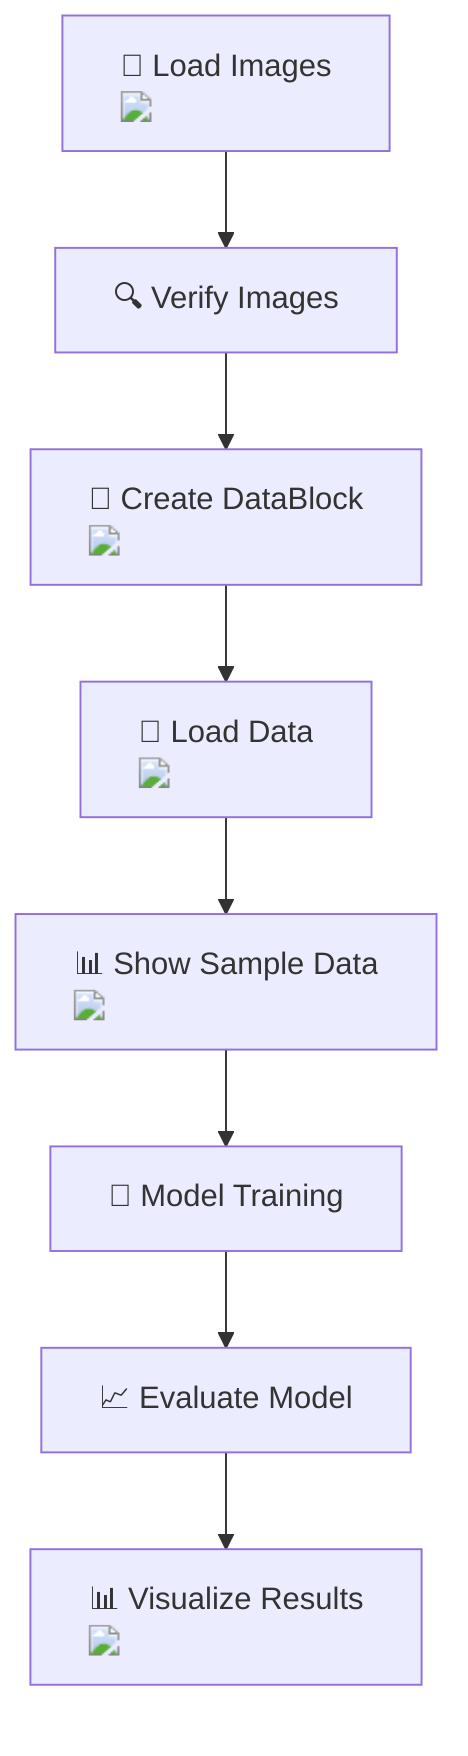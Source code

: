 flowchart TD
    A["📁 Load Images <img src='icons/file.svg'/>"] --> B["🔍 Verify Images"]
    B --> C["🔄 Create DataBlock <img src='icons/table.svg'/>"]
    C --> D["🐍 Load Data <img src='icons/table.svg'/>"]
    D --> E["📊 Show Sample Data <img src='dummy_plots/scatter_plot_template.svg'/>"]
    E --> F["🧠 Model Training"]
    F --> G["📈 Evaluate Model"]
    G --> H["📊 Visualize Results <img src='dummy_plots/barplot_template.svg'/>"]